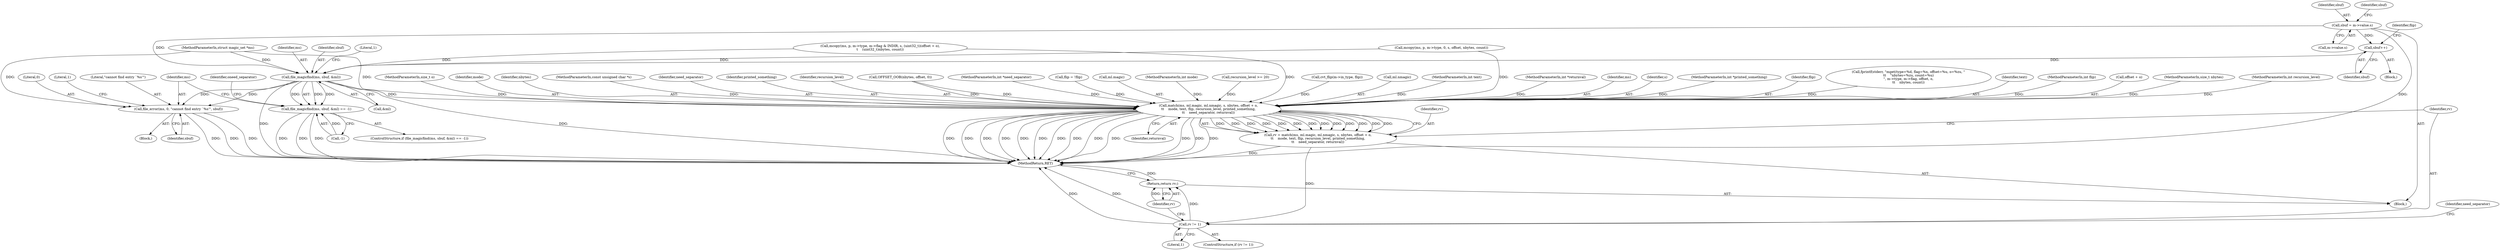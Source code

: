 digraph "0_file_447558595a3650db2886cd2f416ad0beba965801@pointer" {
"1002600" [label="(Call,sbuf = m->value.s)"];
"1002613" [label="(Call,sbuf++)"];
"1002621" [label="(Call,file_magicfind(ms, sbuf, &ml))"];
"1002620" [label="(Call,file_magicfind(ms, sbuf, &ml) == -1)"];
"1002629" [label="(Call,file_error(ms, 0, \"cannot find entry `%s'\", sbuf))"];
"1002653" [label="(Call,match(ms, ml.magic, ml.nmagic, s, nbytes, offset + o,\n\t\t    mode, text, flip, recursion_level, printed_something,\n\t\t    need_separator, returnval))"];
"1002651" [label="(Call,rv = match(ms, ml.magic, ml.nmagic, s, nbytes, offset + o,\n\t\t    mode, text, flip, recursion_level, printed_something,\n\t\t    need_separator, returnval))"];
"1002674" [label="(Call,rv != 1)"];
"1002681" [label="(Return,return rv;)"];
"1002601" [label="(Identifier,sbuf)"];
"1002626" [label="(Call,-1)"];
"1002600" [label="(Call,sbuf = m->value.s)"];
"1000157" [label="(Call,mcopy(ms, p, m->type, m->flag & INDIR, s, (uint32_t)(offset + o),\n\t    (uint32_t)nbytes, count))"];
"1000424" [label="(Call,cvt_flip(m->in_type, flip))"];
"1002636" [label="(Literal,1)"];
"1002633" [label="(Identifier,sbuf)"];
"1002613" [label="(Call,sbuf++)"];
"1002658" [label="(Call,ml.nmagic)"];
"1000110" [label="(MethodParameterIn,int text)"];
"1000103" [label="(MethodParameterIn,struct magic_set *ms)"];
"1002682" [label="(Identifier,rv)"];
"1002610" [label="(Identifier,sbuf)"];
"1000115" [label="(MethodParameterIn,int *returnval)"];
"1002614" [label="(Identifier,sbuf)"];
"1002674" [label="(Call,rv != 1)"];
"1002652" [label="(Identifier,rv)"];
"1002602" [label="(Call,m->value.s)"];
"1002349" [label="(Call,mcopy(ms, p, m->type, 0, s, offset, nbytes, count))"];
"1002622" [label="(Identifier,ms)"];
"1002654" [label="(Identifier,ms)"];
"1002661" [label="(Identifier,s)"];
"1002628" [label="(Block,)"];
"1000113" [label="(MethodParameterIn,int *printed_something)"];
"1002668" [label="(Identifier,flip)"];
"1002620" [label="(Call,file_magicfind(ms, sbuf, &ml) == -1)"];
"1002651" [label="(Call,rv = match(ms, ml.magic, ml.nmagic, s, nbytes, offset + o,\n\t\t    mode, text, flip, recursion_level, printed_something,\n\t\t    need_separator, returnval))"];
"1000192" [label="(Call,fprintf(stderr, \"mget(type=%d, flag=%x, offset=%u, o=%zu, \"\n\t\t    \"nbytes=%zu, count=%u)\n\", m->type, m->flag, offset, o,\n\t\t    nbytes, count))"];
"1002667" [label="(Identifier,text)"];
"1000111" [label="(MethodParameterIn,int flip)"];
"1002616" [label="(Identifier,flip)"];
"1002663" [label="(Call,offset + o)"];
"1000106" [label="(MethodParameterIn,size_t nbytes)"];
"1000112" [label="(MethodParameterIn,int recursion_level)"];
"1002675" [label="(Identifier,rv)"];
"1002676" [label="(Literal,1)"];
"1002638" [label="(Identifier,oneed_separator)"];
"1002713" [label="(MethodReturn,RET)"];
"1000107" [label="(MethodParameterIn,size_t o)"];
"1002666" [label="(Identifier,mode)"];
"1002653" [label="(Call,match(ms, ml.magic, ml.nmagic, s, nbytes, offset + o,\n\t\t    mode, text, flip, recursion_level, printed_something,\n\t\t    need_separator, returnval))"];
"1002662" [label="(Identifier,nbytes)"];
"1002681" [label="(Return,return rv;)"];
"1000104" [label="(MethodParameterIn,const unsigned char *s)"];
"1002394" [label="(Block,)"];
"1002624" [label="(Call,&ml)"];
"1002623" [label="(Identifier,sbuf)"];
"1002619" [label="(ControlStructure,if (file_magicfind(ms, sbuf, &ml) == -1))"];
"1002632" [label="(Literal,\"cannot find entry `%s'\")"];
"1002671" [label="(Identifier,need_separator)"];
"1002621" [label="(Call,file_magicfind(ms, sbuf, &ml))"];
"1002673" [label="(ControlStructure,if (rv != 1))"];
"1002670" [label="(Identifier,printed_something)"];
"1002630" [label="(Identifier,ms)"];
"1002669" [label="(Identifier,recursion_level)"];
"1002594" [label="(Call,OFFSET_OOB(nbytes, offset, 0))"];
"1000114" [label="(MethodParameterIn,int *need_separator)"];
"1002679" [label="(Identifier,need_separator)"];
"1002615" [label="(Call,flip = !flip)"];
"1002627" [label="(Literal,1)"];
"1002655" [label="(Call,ml.magic)"];
"1002629" [label="(Call,file_error(ms, 0, \"cannot find entry `%s'\", sbuf))"];
"1000109" [label="(MethodParameterIn,int mode)"];
"1002612" [label="(Block,)"];
"1002631" [label="(Literal,0)"];
"1002672" [label="(Identifier,returnval)"];
"1000144" [label="(Call,recursion_level >= 20)"];
"1002600" -> "1002394"  [label="AST: "];
"1002600" -> "1002602"  [label="CFG: "];
"1002601" -> "1002600"  [label="AST: "];
"1002602" -> "1002600"  [label="AST: "];
"1002610" -> "1002600"  [label="CFG: "];
"1002600" -> "1002713"  [label="DDG: "];
"1002600" -> "1002613"  [label="DDG: "];
"1002600" -> "1002621"  [label="DDG: "];
"1002613" -> "1002612"  [label="AST: "];
"1002613" -> "1002614"  [label="CFG: "];
"1002614" -> "1002613"  [label="AST: "];
"1002616" -> "1002613"  [label="CFG: "];
"1002613" -> "1002621"  [label="DDG: "];
"1002621" -> "1002620"  [label="AST: "];
"1002621" -> "1002624"  [label="CFG: "];
"1002622" -> "1002621"  [label="AST: "];
"1002623" -> "1002621"  [label="AST: "];
"1002624" -> "1002621"  [label="AST: "];
"1002627" -> "1002621"  [label="CFG: "];
"1002621" -> "1002713"  [label="DDG: "];
"1002621" -> "1002713"  [label="DDG: "];
"1002621" -> "1002620"  [label="DDG: "];
"1002621" -> "1002620"  [label="DDG: "];
"1002621" -> "1002620"  [label="DDG: "];
"1002349" -> "1002621"  [label="DDG: "];
"1000157" -> "1002621"  [label="DDG: "];
"1000103" -> "1002621"  [label="DDG: "];
"1002621" -> "1002629"  [label="DDG: "];
"1002621" -> "1002629"  [label="DDG: "];
"1002621" -> "1002653"  [label="DDG: "];
"1002620" -> "1002619"  [label="AST: "];
"1002620" -> "1002626"  [label="CFG: "];
"1002626" -> "1002620"  [label="AST: "];
"1002630" -> "1002620"  [label="CFG: "];
"1002638" -> "1002620"  [label="CFG: "];
"1002620" -> "1002713"  [label="DDG: "];
"1002620" -> "1002713"  [label="DDG: "];
"1002620" -> "1002713"  [label="DDG: "];
"1002626" -> "1002620"  [label="DDG: "];
"1002629" -> "1002628"  [label="AST: "];
"1002629" -> "1002633"  [label="CFG: "];
"1002630" -> "1002629"  [label="AST: "];
"1002631" -> "1002629"  [label="AST: "];
"1002632" -> "1002629"  [label="AST: "];
"1002633" -> "1002629"  [label="AST: "];
"1002636" -> "1002629"  [label="CFG: "];
"1002629" -> "1002713"  [label="DDG: "];
"1002629" -> "1002713"  [label="DDG: "];
"1002629" -> "1002713"  [label="DDG: "];
"1000103" -> "1002629"  [label="DDG: "];
"1002653" -> "1002651"  [label="AST: "];
"1002653" -> "1002672"  [label="CFG: "];
"1002654" -> "1002653"  [label="AST: "];
"1002655" -> "1002653"  [label="AST: "];
"1002658" -> "1002653"  [label="AST: "];
"1002661" -> "1002653"  [label="AST: "];
"1002662" -> "1002653"  [label="AST: "];
"1002663" -> "1002653"  [label="AST: "];
"1002666" -> "1002653"  [label="AST: "];
"1002667" -> "1002653"  [label="AST: "];
"1002668" -> "1002653"  [label="AST: "];
"1002669" -> "1002653"  [label="AST: "];
"1002670" -> "1002653"  [label="AST: "];
"1002671" -> "1002653"  [label="AST: "];
"1002672" -> "1002653"  [label="AST: "];
"1002651" -> "1002653"  [label="CFG: "];
"1002653" -> "1002713"  [label="DDG: "];
"1002653" -> "1002713"  [label="DDG: "];
"1002653" -> "1002713"  [label="DDG: "];
"1002653" -> "1002713"  [label="DDG: "];
"1002653" -> "1002713"  [label="DDG: "];
"1002653" -> "1002713"  [label="DDG: "];
"1002653" -> "1002713"  [label="DDG: "];
"1002653" -> "1002713"  [label="DDG: "];
"1002653" -> "1002713"  [label="DDG: "];
"1002653" -> "1002713"  [label="DDG: "];
"1002653" -> "1002713"  [label="DDG: "];
"1002653" -> "1002713"  [label="DDG: "];
"1002653" -> "1002713"  [label="DDG: "];
"1002653" -> "1002651"  [label="DDG: "];
"1002653" -> "1002651"  [label="DDG: "];
"1002653" -> "1002651"  [label="DDG: "];
"1002653" -> "1002651"  [label="DDG: "];
"1002653" -> "1002651"  [label="DDG: "];
"1002653" -> "1002651"  [label="DDG: "];
"1002653" -> "1002651"  [label="DDG: "];
"1002653" -> "1002651"  [label="DDG: "];
"1002653" -> "1002651"  [label="DDG: "];
"1002653" -> "1002651"  [label="DDG: "];
"1002653" -> "1002651"  [label="DDG: "];
"1002653" -> "1002651"  [label="DDG: "];
"1002653" -> "1002651"  [label="DDG: "];
"1000103" -> "1002653"  [label="DDG: "];
"1000157" -> "1002653"  [label="DDG: "];
"1002349" -> "1002653"  [label="DDG: "];
"1000104" -> "1002653"  [label="DDG: "];
"1002594" -> "1002653"  [label="DDG: "];
"1002594" -> "1002653"  [label="DDG: "];
"1000106" -> "1002653"  [label="DDG: "];
"1000192" -> "1002653"  [label="DDG: "];
"1000107" -> "1002653"  [label="DDG: "];
"1000109" -> "1002653"  [label="DDG: "];
"1000110" -> "1002653"  [label="DDG: "];
"1000424" -> "1002653"  [label="DDG: "];
"1002615" -> "1002653"  [label="DDG: "];
"1000111" -> "1002653"  [label="DDG: "];
"1000144" -> "1002653"  [label="DDG: "];
"1000112" -> "1002653"  [label="DDG: "];
"1000113" -> "1002653"  [label="DDG: "];
"1000114" -> "1002653"  [label="DDG: "];
"1000115" -> "1002653"  [label="DDG: "];
"1002651" -> "1002394"  [label="AST: "];
"1002652" -> "1002651"  [label="AST: "];
"1002675" -> "1002651"  [label="CFG: "];
"1002651" -> "1002713"  [label="DDG: "];
"1002651" -> "1002674"  [label="DDG: "];
"1002674" -> "1002673"  [label="AST: "];
"1002674" -> "1002676"  [label="CFG: "];
"1002675" -> "1002674"  [label="AST: "];
"1002676" -> "1002674"  [label="AST: "];
"1002679" -> "1002674"  [label="CFG: "];
"1002682" -> "1002674"  [label="CFG: "];
"1002674" -> "1002713"  [label="DDG: "];
"1002674" -> "1002713"  [label="DDG: "];
"1002674" -> "1002681"  [label="DDG: "];
"1002681" -> "1002394"  [label="AST: "];
"1002681" -> "1002682"  [label="CFG: "];
"1002682" -> "1002681"  [label="AST: "];
"1002713" -> "1002681"  [label="CFG: "];
"1002681" -> "1002713"  [label="DDG: "];
"1002682" -> "1002681"  [label="DDG: "];
}
